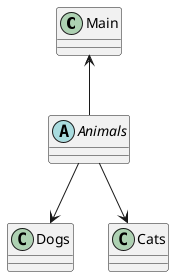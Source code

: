 @startuml
class Main
abstract class Animals
class Dogs
class Cats

Main <-- Animals
Animals --> Dogs
Animals --> Cats

@enduml